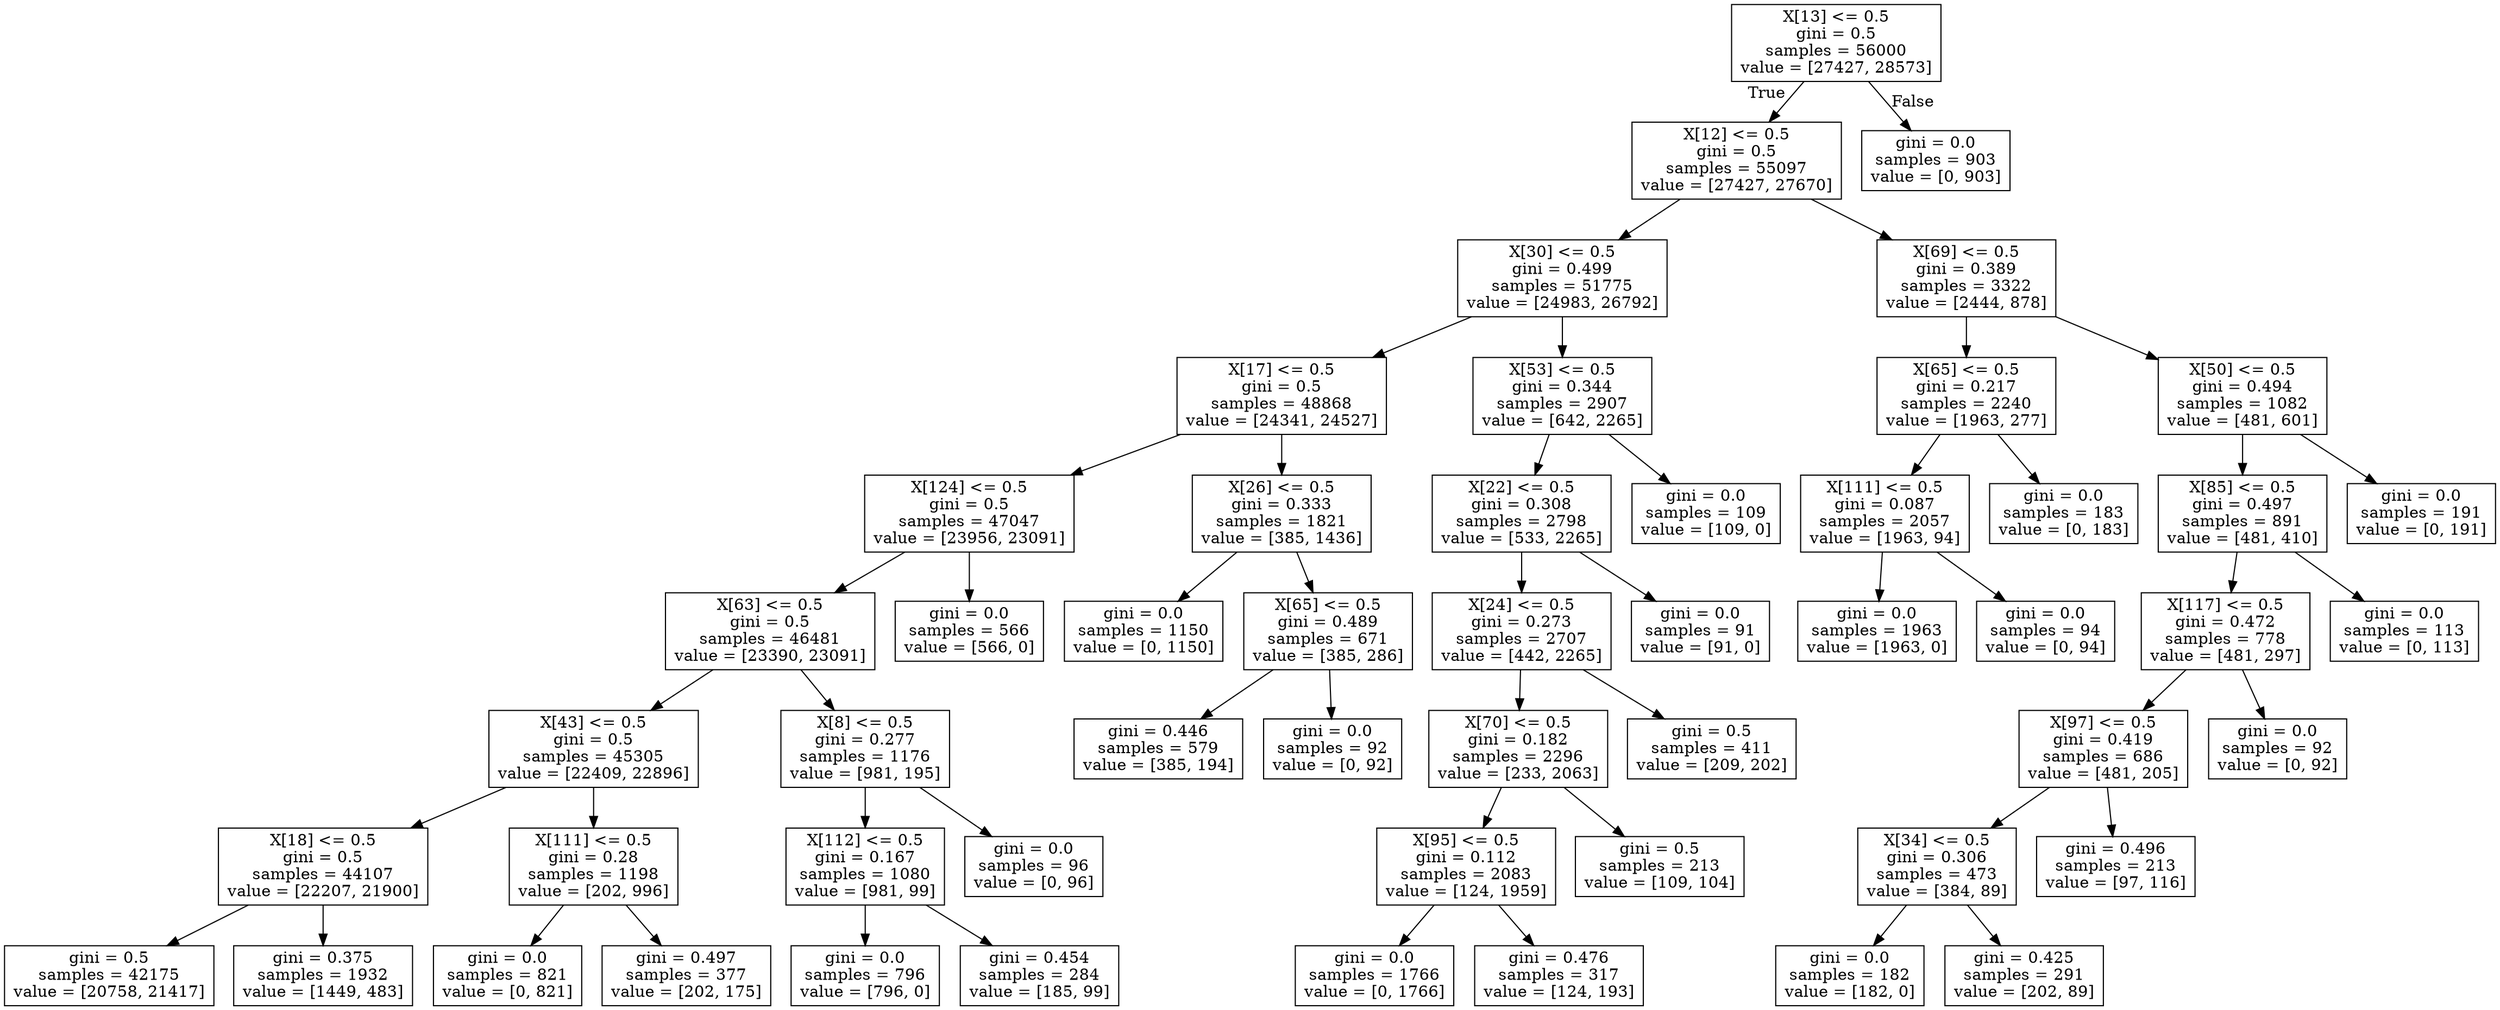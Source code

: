 digraph Tree {
node [shape=box] ;
0 [label="X[13] <= 0.5\ngini = 0.5\nsamples = 56000\nvalue = [27427, 28573]"] ;
1 [label="X[12] <= 0.5\ngini = 0.5\nsamples = 55097\nvalue = [27427, 27670]"] ;
0 -> 1 [labeldistance=2.5, labelangle=45, headlabel="True"] ;
2 [label="X[30] <= 0.5\ngini = 0.499\nsamples = 51775\nvalue = [24983, 26792]"] ;
1 -> 2 ;
3 [label="X[17] <= 0.5\ngini = 0.5\nsamples = 48868\nvalue = [24341, 24527]"] ;
2 -> 3 ;
4 [label="X[124] <= 0.5\ngini = 0.5\nsamples = 47047\nvalue = [23956, 23091]"] ;
3 -> 4 ;
5 [label="X[63] <= 0.5\ngini = 0.5\nsamples = 46481\nvalue = [23390, 23091]"] ;
4 -> 5 ;
6 [label="X[43] <= 0.5\ngini = 0.5\nsamples = 45305\nvalue = [22409, 22896]"] ;
5 -> 6 ;
7 [label="X[18] <= 0.5\ngini = 0.5\nsamples = 44107\nvalue = [22207, 21900]"] ;
6 -> 7 ;
8 [label="gini = 0.5\nsamples = 42175\nvalue = [20758, 21417]"] ;
7 -> 8 ;
9 [label="gini = 0.375\nsamples = 1932\nvalue = [1449, 483]"] ;
7 -> 9 ;
10 [label="X[111] <= 0.5\ngini = 0.28\nsamples = 1198\nvalue = [202, 996]"] ;
6 -> 10 ;
11 [label="gini = 0.0\nsamples = 821\nvalue = [0, 821]"] ;
10 -> 11 ;
12 [label="gini = 0.497\nsamples = 377\nvalue = [202, 175]"] ;
10 -> 12 ;
13 [label="X[8] <= 0.5\ngini = 0.277\nsamples = 1176\nvalue = [981, 195]"] ;
5 -> 13 ;
14 [label="X[112] <= 0.5\ngini = 0.167\nsamples = 1080\nvalue = [981, 99]"] ;
13 -> 14 ;
15 [label="gini = 0.0\nsamples = 796\nvalue = [796, 0]"] ;
14 -> 15 ;
16 [label="gini = 0.454\nsamples = 284\nvalue = [185, 99]"] ;
14 -> 16 ;
17 [label="gini = 0.0\nsamples = 96\nvalue = [0, 96]"] ;
13 -> 17 ;
18 [label="gini = 0.0\nsamples = 566\nvalue = [566, 0]"] ;
4 -> 18 ;
19 [label="X[26] <= 0.5\ngini = 0.333\nsamples = 1821\nvalue = [385, 1436]"] ;
3 -> 19 ;
20 [label="gini = 0.0\nsamples = 1150\nvalue = [0, 1150]"] ;
19 -> 20 ;
21 [label="X[65] <= 0.5\ngini = 0.489\nsamples = 671\nvalue = [385, 286]"] ;
19 -> 21 ;
22 [label="gini = 0.446\nsamples = 579\nvalue = [385, 194]"] ;
21 -> 22 ;
23 [label="gini = 0.0\nsamples = 92\nvalue = [0, 92]"] ;
21 -> 23 ;
24 [label="X[53] <= 0.5\ngini = 0.344\nsamples = 2907\nvalue = [642, 2265]"] ;
2 -> 24 ;
25 [label="X[22] <= 0.5\ngini = 0.308\nsamples = 2798\nvalue = [533, 2265]"] ;
24 -> 25 ;
26 [label="X[24] <= 0.5\ngini = 0.273\nsamples = 2707\nvalue = [442, 2265]"] ;
25 -> 26 ;
27 [label="X[70] <= 0.5\ngini = 0.182\nsamples = 2296\nvalue = [233, 2063]"] ;
26 -> 27 ;
28 [label="X[95] <= 0.5\ngini = 0.112\nsamples = 2083\nvalue = [124, 1959]"] ;
27 -> 28 ;
29 [label="gini = 0.0\nsamples = 1766\nvalue = [0, 1766]"] ;
28 -> 29 ;
30 [label="gini = 0.476\nsamples = 317\nvalue = [124, 193]"] ;
28 -> 30 ;
31 [label="gini = 0.5\nsamples = 213\nvalue = [109, 104]"] ;
27 -> 31 ;
32 [label="gini = 0.5\nsamples = 411\nvalue = [209, 202]"] ;
26 -> 32 ;
33 [label="gini = 0.0\nsamples = 91\nvalue = [91, 0]"] ;
25 -> 33 ;
34 [label="gini = 0.0\nsamples = 109\nvalue = [109, 0]"] ;
24 -> 34 ;
35 [label="X[69] <= 0.5\ngini = 0.389\nsamples = 3322\nvalue = [2444, 878]"] ;
1 -> 35 ;
36 [label="X[65] <= 0.5\ngini = 0.217\nsamples = 2240\nvalue = [1963, 277]"] ;
35 -> 36 ;
37 [label="X[111] <= 0.5\ngini = 0.087\nsamples = 2057\nvalue = [1963, 94]"] ;
36 -> 37 ;
38 [label="gini = 0.0\nsamples = 1963\nvalue = [1963, 0]"] ;
37 -> 38 ;
39 [label="gini = 0.0\nsamples = 94\nvalue = [0, 94]"] ;
37 -> 39 ;
40 [label="gini = 0.0\nsamples = 183\nvalue = [0, 183]"] ;
36 -> 40 ;
41 [label="X[50] <= 0.5\ngini = 0.494\nsamples = 1082\nvalue = [481, 601]"] ;
35 -> 41 ;
42 [label="X[85] <= 0.5\ngini = 0.497\nsamples = 891\nvalue = [481, 410]"] ;
41 -> 42 ;
43 [label="X[117] <= 0.5\ngini = 0.472\nsamples = 778\nvalue = [481, 297]"] ;
42 -> 43 ;
44 [label="X[97] <= 0.5\ngini = 0.419\nsamples = 686\nvalue = [481, 205]"] ;
43 -> 44 ;
45 [label="X[34] <= 0.5\ngini = 0.306\nsamples = 473\nvalue = [384, 89]"] ;
44 -> 45 ;
46 [label="gini = 0.0\nsamples = 182\nvalue = [182, 0]"] ;
45 -> 46 ;
47 [label="gini = 0.425\nsamples = 291\nvalue = [202, 89]"] ;
45 -> 47 ;
48 [label="gini = 0.496\nsamples = 213\nvalue = [97, 116]"] ;
44 -> 48 ;
49 [label="gini = 0.0\nsamples = 92\nvalue = [0, 92]"] ;
43 -> 49 ;
50 [label="gini = 0.0\nsamples = 113\nvalue = [0, 113]"] ;
42 -> 50 ;
51 [label="gini = 0.0\nsamples = 191\nvalue = [0, 191]"] ;
41 -> 51 ;
52 [label="gini = 0.0\nsamples = 903\nvalue = [0, 903]"] ;
0 -> 52 [labeldistance=2.5, labelangle=-45, headlabel="False"] ;
}